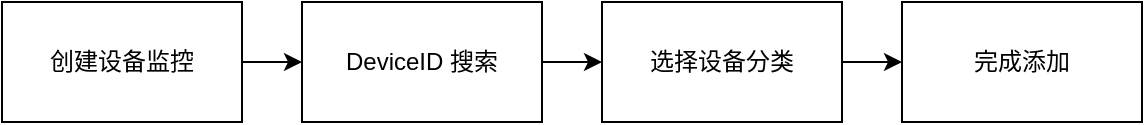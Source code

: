 <mxfile version="24.7.8">
  <diagram name="设备监控" id="NtYY3qC05F_qg6AdHSDl">
    <mxGraphModel dx="954" dy="527" grid="1" gridSize="10" guides="1" tooltips="1" connect="1" arrows="1" fold="1" page="1" pageScale="1" pageWidth="827" pageHeight="1169" math="0" shadow="0">
      <root>
        <mxCell id="0" />
        <mxCell id="1" parent="0" />
        <mxCell id="3g0g-_dESB-QTeJlqkgQ-3" value="" style="edgeStyle=orthogonalEdgeStyle;rounded=0;orthogonalLoop=1;jettySize=auto;html=1;" edge="1" parent="1" source="3g0g-_dESB-QTeJlqkgQ-1" target="3g0g-_dESB-QTeJlqkgQ-2">
          <mxGeometry relative="1" as="geometry" />
        </mxCell>
        <mxCell id="3g0g-_dESB-QTeJlqkgQ-1" value="创建设备监控" style="rounded=0;whiteSpace=wrap;html=1;" vertex="1" parent="1">
          <mxGeometry x="30" y="30" width="120" height="60" as="geometry" />
        </mxCell>
        <mxCell id="3g0g-_dESB-QTeJlqkgQ-5" value="" style="edgeStyle=orthogonalEdgeStyle;rounded=0;orthogonalLoop=1;jettySize=auto;html=1;" edge="1" parent="1" source="3g0g-_dESB-QTeJlqkgQ-2" target="3g0g-_dESB-QTeJlqkgQ-4">
          <mxGeometry relative="1" as="geometry" />
        </mxCell>
        <mxCell id="3g0g-_dESB-QTeJlqkgQ-2" value="DeviceID 搜索" style="rounded=0;whiteSpace=wrap;html=1;" vertex="1" parent="1">
          <mxGeometry x="180" y="30" width="120" height="60" as="geometry" />
        </mxCell>
        <mxCell id="3g0g-_dESB-QTeJlqkgQ-7" value="" style="edgeStyle=orthogonalEdgeStyle;rounded=0;orthogonalLoop=1;jettySize=auto;html=1;" edge="1" parent="1" source="3g0g-_dESB-QTeJlqkgQ-4" target="3g0g-_dESB-QTeJlqkgQ-6">
          <mxGeometry relative="1" as="geometry" />
        </mxCell>
        <mxCell id="3g0g-_dESB-QTeJlqkgQ-4" value="选择设备分类" style="rounded=0;whiteSpace=wrap;html=1;" vertex="1" parent="1">
          <mxGeometry x="330" y="30" width="120" height="60" as="geometry" />
        </mxCell>
        <mxCell id="3g0g-_dESB-QTeJlqkgQ-6" value="完成添加" style="rounded=0;whiteSpace=wrap;html=1;" vertex="1" parent="1">
          <mxGeometry x="480" y="30" width="120" height="60" as="geometry" />
        </mxCell>
      </root>
    </mxGraphModel>
  </diagram>
</mxfile>

